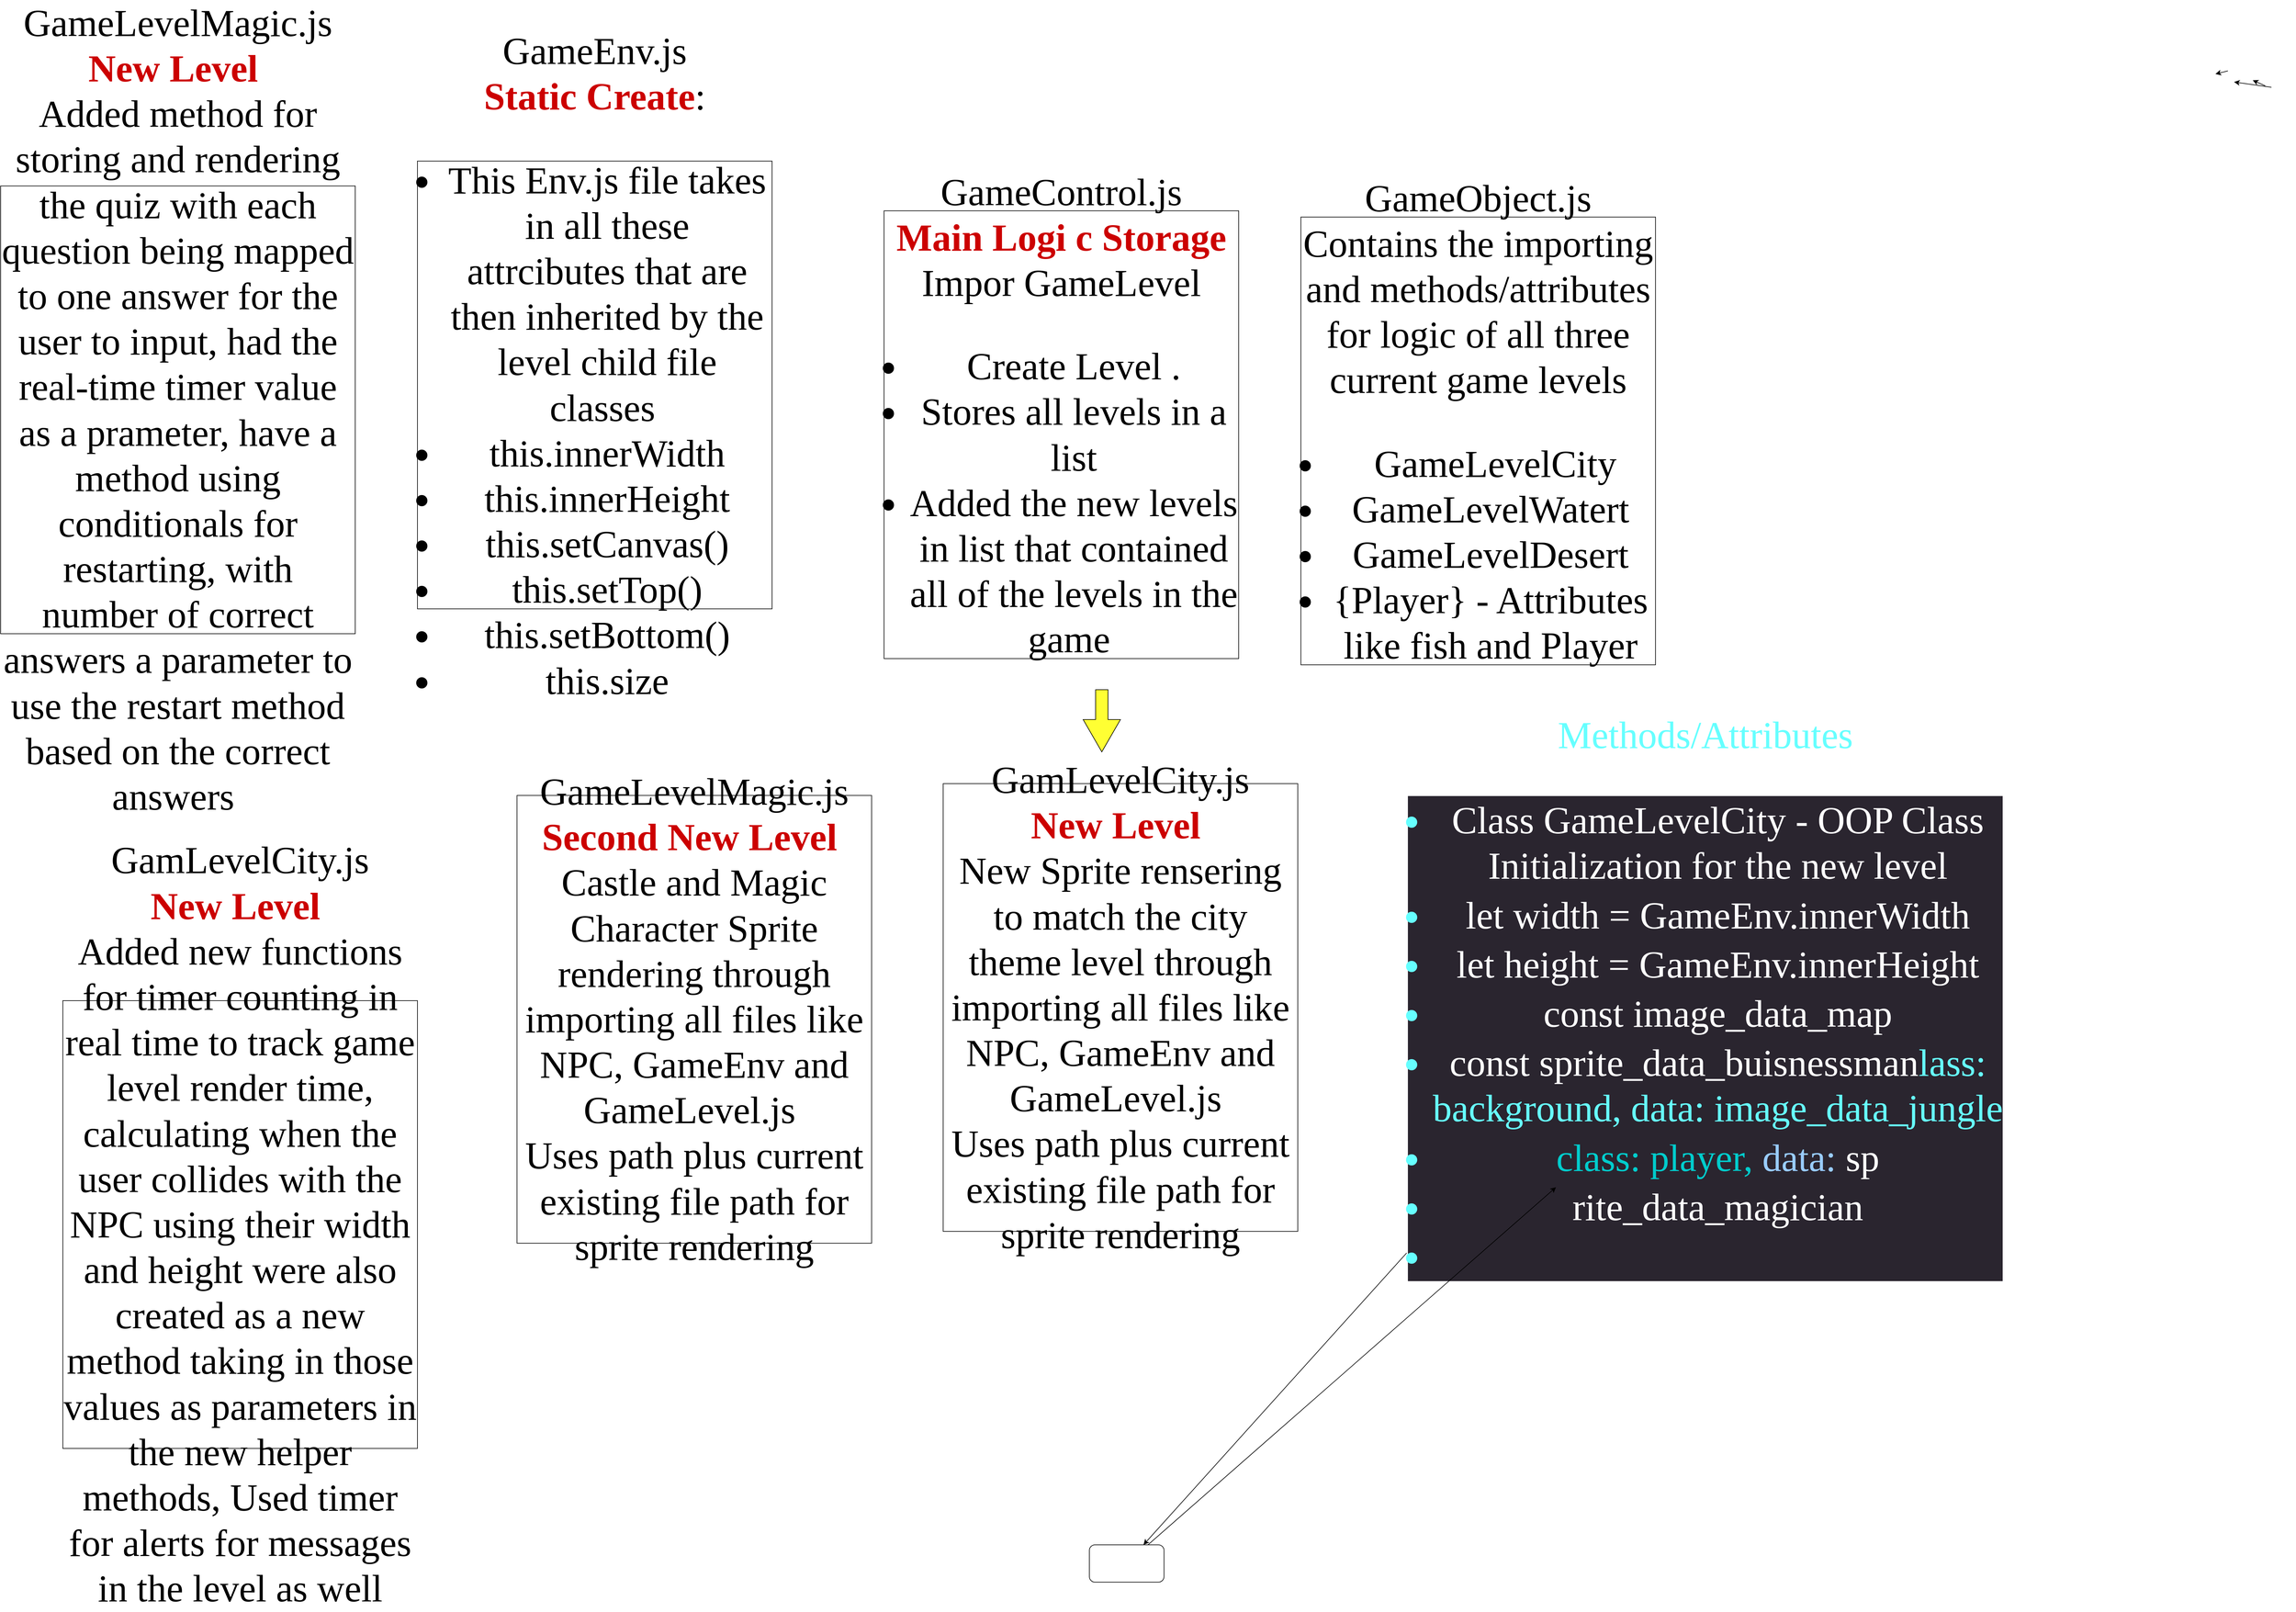 <mxfile>
    <diagram id="7XpcRW93-ww6eZDl0q3B" name="Page-1">
        <mxGraphModel dx="6607" dy="923" grid="1" gridSize="10" guides="1" tooltips="1" connect="1" arrows="1" fold="1" page="1" pageScale="1" pageWidth="850" pageHeight="1100" math="0" shadow="0">
            <root>
                <mxCell id="0"/>
                <mxCell id="1" parent="0"/>
                <mxCell id="3" value="GameEnv.js&lt;br&gt;&lt;b style=&quot;background-color: initial;&quot;&gt;&lt;font color=&quot;#cc0000&quot;&gt;Static Create&lt;/font&gt;&lt;/b&gt;&lt;span style=&quot;background-color: initial;&quot;&gt;:&lt;br&gt;&lt;/span&gt;&lt;ul&gt;&lt;li&gt;&lt;span style=&quot;background-color: initial;&quot;&gt;This Env.js file takes in all these attrcibutes that are then inherited by the level child file classes&amp;nbsp;&lt;/span&gt;&lt;/li&gt;&lt;li&gt;&lt;span style=&quot;background-color: initial;&quot;&gt;this.innerWidth&lt;/span&gt;&lt;/li&gt;&lt;li&gt;&lt;span style=&quot;background-color: initial;&quot;&gt;this.innerHeight&lt;/span&gt;&lt;/li&gt;&lt;li&gt;&lt;span style=&quot;background-color: initial;&quot;&gt;this.setCanvas()&lt;/span&gt;&lt;/li&gt;&lt;li&gt;&lt;span style=&quot;background-color: initial;&quot;&gt;this.setTop()&lt;/span&gt;&lt;/li&gt;&lt;li&gt;&lt;span style=&quot;background-color: initial;&quot;&gt;this.setBottom()&lt;/span&gt;&lt;/li&gt;&lt;li&gt;&lt;span style=&quot;background-color: initial;&quot;&gt;this.size&lt;/span&gt;&lt;/li&gt;&lt;/ul&gt;" style="rounded=0;whiteSpace=wrap;html=1;fontFamily=Times New Roman;fontSize=61;fillColor=none;" parent="1" vertex="1">
                    <mxGeometry x="-2690" y="430" width="570" height="720" as="geometry"/>
                </mxCell>
                <mxCell id="4" value="&lt;span style=&quot;background-color: initial;&quot;&gt;&lt;font style=&quot;&quot;&gt;GameControl.js&lt;br&gt;&lt;/font&gt;&lt;/span&gt;&lt;span style=&quot;background-color: initial;&quot;&gt;&lt;font color=&quot;#cc0000&quot;&gt;&lt;b&gt;Main Logi c Storage&lt;br&gt;&lt;/b&gt;&lt;/font&gt;&lt;/span&gt;&lt;span style=&quot;background-color: initial;&quot;&gt;Impor GameLevel&lt;/span&gt;&lt;span style=&quot;background-color: initial;&quot;&gt;&lt;font color=&quot;#cc0000&quot;&gt;&lt;b&gt;&lt;br&gt;&lt;/b&gt;&lt;/font&gt;&lt;/span&gt;&lt;ul&gt;&lt;li&gt;&lt;span style=&quot;background-color: initial;&quot;&gt;Create Level &lt;/span&gt;.&lt;/li&gt;&lt;li&gt;Stores all levels in a list&lt;/li&gt;&lt;li&gt;Added the new levels in list that contained all of the levels in the game&amp;nbsp;&lt;/li&gt;&lt;/ul&gt;" style="rounded=0;whiteSpace=wrap;html=1;fontFamily=Times New Roman;fontSize=61;fillColor=none;" parent="1" vertex="1">
                    <mxGeometry x="-1940" y="510" width="570" height="720" as="geometry"/>
                </mxCell>
                <mxCell id="5" value="GameObject.js&lt;br&gt;&lt;span style=&quot;background-color: initial;&quot;&gt;Contains the importing and methods/attributes for logic of all three current game levels&lt;br&gt;&lt;/span&gt;&lt;ul&gt;&lt;li&gt;&lt;span style=&quot;background-color: initial;&quot;&gt;&amp;nbsp;GameLevelCity&lt;/span&gt;&lt;/li&gt;&lt;li&gt;&lt;span style=&quot;background-color: initial;&quot;&gt;GameLevelWatert&lt;/span&gt;&lt;/li&gt;&lt;li&gt;GameLevelDesert&lt;/li&gt;&lt;li&gt;&lt;span style=&quot;background-color: initial;&quot;&gt;{Player} - Attributes like fish and Player&lt;/span&gt;&lt;/li&gt;&lt;/ul&gt;" style="rounded=0;whiteSpace=wrap;html=1;fontFamily=Times New Roman;fontSize=61;fillColor=none;" parent="1" vertex="1">
                    <mxGeometry x="-1270" y="520" width="570" height="720" as="geometry"/>
                </mxCell>
                <mxCell id="6" value="" style="shape=singleArrow;direction=south;whiteSpace=wrap;html=1;fillColor=#FFFF33;arrowWidth=0.333;arrowSize=0.52;" parent="1" vertex="1">
                    <mxGeometry x="-1620" y="1280" width="60" height="100" as="geometry"/>
                </mxCell>
                <mxCell id="7" value="GamLevelCity.js&lt;br&gt;&lt;span style=&quot;background-color: initial;&quot;&gt;&lt;font color=&quot;#cc0000&quot;&gt;&lt;b&gt;New Level&lt;/b&gt;&lt;/font&gt;&amp;nbsp;&lt;br&gt;&lt;/span&gt;New Sprite rensering to match the city theme level through importing all files like NPC, GameEnv and GameLevel.js&amp;nbsp;&lt;br&gt;Uses path plus current existing file path for sprite rendering" style="rounded=0;whiteSpace=wrap;html=1;fontFamily=Times New Roman;fontSize=61;fillColor=none;" parent="1" vertex="1">
                    <mxGeometry x="-1845" y="1431" width="570" height="720" as="geometry"/>
                </mxCell>
                <mxCell id="22" style="edgeStyle=none;html=1;exitX=1;exitY=0.25;exitDx=0;exitDy=0;" edge="1" parent="1" source="8">
                    <mxGeometry relative="1" as="geometry">
                        <mxPoint x="-760" y="1920" as="targetPoint"/>
                    </mxGeometry>
                </mxCell>
                <mxCell id="23" style="edgeStyle=none;html=1;exitX=1;exitY=0.5;exitDx=0;exitDy=0;" edge="1" parent="1" source="8">
                    <mxGeometry relative="1" as="geometry">
                        <mxPoint x="-640" y="2080" as="targetPoint"/>
                    </mxGeometry>
                </mxCell>
                <mxCell id="25" value="" style="edgeStyle=none;html=1;" edge="1" parent="1" source="8" target="24">
                    <mxGeometry relative="1" as="geometry"/>
                </mxCell>
                <mxCell id="8" value="&lt;div style=&quot;text-align: center;&quot;&gt;&lt;span style=&quot;background-color: initial; font-size: 61px;&quot;&gt;&lt;font face=&quot;Times New Roman&quot; color=&quot;#66ffff&quot;&gt;Methods/Attributes&lt;/font&gt;&lt;/span&gt;&lt;/div&gt;&lt;ul style=&quot;border-color: rgb(0, 0, 0); color: rgb(102, 255, 255); font-family: &amp;quot;Times New Roman&amp;quot;; font-size: 61px; font-style: normal; font-variant-ligatures: normal; font-variant-caps: normal; font-weight: 400; letter-spacing: normal; orphans: 2; text-align: center; text-indent: 0px; text-transform: none; widows: 2; word-spacing: 0px; -webkit-text-stroke-width: 0px; background-color: rgb(42, 37, 47); text-decoration-thickness: initial; text-decoration-style: initial; text-decoration-color: initial;&quot;&gt;&lt;li style=&quot;padding: 3px 0px; border-color: rgb(0, 0, 0);&quot;&gt;&lt;font style=&quot;border-color: rgb(0, 0, 0);&quot; color=&quot;#ffffff&quot;&gt;Class GameLevelCity - OOP Class Initialization for the new level&lt;/font&gt;&lt;/li&gt;&lt;li style=&quot;padding: 3px 0px; border-color: rgb(0, 0, 0);&quot;&gt;&lt;font style=&quot;border-color: rgb(0, 0, 0);&quot; color=&quot;#ffffff&quot;&gt;let width = GameEnv.innerWidth&lt;/font&gt;&lt;/li&gt;&lt;li style=&quot;padding: 3px 0px; border-color: rgb(0, 0, 0);&quot;&gt;&lt;font style=&quot;border-color: rgb(0, 0, 0);&quot; color=&quot;#ffffff&quot;&gt;let height = GameEnv.innerHeight&lt;/font&gt;&lt;/li&gt;&lt;li style=&quot;padding: 3px 0px; border-color: rgb(0, 0, 0);&quot;&gt;&lt;font style=&quot;border-color: rgb(0, 0, 0);&quot; color=&quot;#ffffff&quot;&gt;const image_data_map&lt;/font&gt;&lt;/li&gt;&lt;li style=&quot;padding: 3px 0px; border-color: rgb(0, 0, 0);&quot;&gt;&lt;font style=&quot;border-color: rgb(0, 0, 0);&quot; color=&quot;#ffffff&quot;&gt;const sprite_data_buisnessman&lt;/font&gt;&lt;font style=&quot;background-color: light-dark(rgb(42, 37, 47), rgb(206, 202, 210)); border-color: rgb(0, 0, 0);&quot;&gt;lass: background,&lt;/font&gt;&lt;span style=&quot;background-color: light-dark(rgb(42, 37, 47), rgb(206, 202, 210));&quot;&gt;&amp;nbsp;&lt;/span&gt;&lt;font style=&quot;background-color: light-dark(rgb(42, 37, 47), rgb(206, 202, 210)); border-color: rgb(0, 0, 0);&quot;&gt;data&lt;/font&gt;&lt;span style=&quot;background-color: light-dark(rgb(42, 37, 47), rgb(206, 202, 210));&quot;&gt;:&lt;/span&gt;&lt;span style=&quot;background-color: light-dark(rgb(42, 37, 47), rgb(206, 202, 210));&quot;&gt;&amp;nbsp;&lt;/span&gt;&lt;font style=&quot;background-color: light-dark(rgb(42, 37, 47), rgb(206, 202, 210)); border-color: rgb(0, 0, 0);&quot;&gt;image_data_jungle&lt;/font&gt;&lt;/li&gt;&lt;li style=&quot;padding: 3px 0px; border-color: rgb(0, 0, 0);&quot;&gt;&lt;font style=&quot;border-color: rgb(0, 0, 0);&quot; color=&quot;#00cccc&quot;&gt;class: player,&lt;span&gt;&amp;nbsp;&lt;/span&gt;&lt;/font&gt;&lt;font style=&quot;border-color: rgb(0, 0, 0);&quot; color=&quot;#99ccff&quot;&gt;data:&lt;span&gt;&amp;nbsp;&lt;/span&gt;&lt;/font&gt;&lt;font style=&quot;border-color: rgb(0, 0, 0);&quot; color=&quot;#ffffff&quot;&gt;sp&lt;/font&gt;&lt;/li&gt;&lt;li style=&quot;padding: 3px 0px; border-color: rgb(0, 0, 0);&quot;&gt;&lt;font style=&quot;border-color: rgb(0, 0, 0);&quot; color=&quot;#ffffff&quot;&gt;rite_data_magician&lt;/font&gt;&lt;/li&gt;&lt;li style=&quot;padding: 3px 0px; border-color: rgb(0, 0, 0);&quot;&gt;&amp;nbsp;&lt;font style=&quot;border-color: rgb(0, 0, 0); background-color: initial;&quot; color=&quot;#ffffff&quot;&gt;&amp;nbsp;&lt;/font&gt;&lt;/li&gt;&lt;/ul&gt;" style="text;whiteSpace=wrap;html=1;" parent="1" vertex="1">
                    <mxGeometry x="-1100" y="1310" width="560" height="1130" as="geometry"/>
                </mxCell>
                <mxCell id="13" style="edgeStyle=none;html=1;exitX=0.75;exitY=0.25;exitDx=0;exitDy=0;exitPerimeter=0;" parent="1" edge="1">
                    <mxGeometry relative="1" as="geometry">
                        <mxPoint x="200" y="290" as="targetPoint"/>
                        <mxPoint x="220" y="285" as="sourcePoint"/>
                    </mxGeometry>
                </mxCell>
                <mxCell id="14" style="edgeStyle=none;html=1;exitX=0;exitY=0;exitDx=40;exitDy=39;exitPerimeter=0;" parent="1" edge="1">
                    <mxGeometry relative="1" as="geometry">
                        <mxPoint x="260" y="300" as="targetPoint"/>
                        <mxPoint x="280" y="309.0" as="sourcePoint"/>
                    </mxGeometry>
                </mxCell>
                <mxCell id="17" value="" style="edgeStyle=none;html=1;" parent="1" edge="1">
                    <mxGeometry relative="1" as="geometry">
                        <mxPoint x="320" y="350" as="sourcePoint"/>
                        <mxPoint x="320" y="350" as="targetPoint"/>
                    </mxGeometry>
                </mxCell>
                <mxCell id="18" value="" style="edgeStyle=none;html=1;" parent="1" edge="1">
                    <mxGeometry relative="1" as="geometry">
                        <mxPoint x="290" y="311.429" as="sourcePoint"/>
                        <mxPoint x="230" y="302.857" as="targetPoint"/>
                    </mxGeometry>
                </mxCell>
                <mxCell id="19" value="&lt;span style=&quot;background-color: initial;&quot;&gt;&lt;font&gt;&lt;font color=&quot;#000000&quot;&gt;GameLevelMagic.js&lt;/font&gt;&lt;/font&gt;&lt;/span&gt;&lt;div&gt;&lt;span style=&quot;background-color: initial;&quot;&gt;&lt;font&gt;&lt;b style=&quot;color: light-dark(rgb(204, 0, 0), rgb(255, 163, 163));&quot;&gt;Second New Level&lt;/b&gt;&lt;/font&gt;&amp;nbsp;&lt;br&gt;&lt;/span&gt;Castle and Magic Character Sprite rendering through importing all files like NPC, GameEnv and GameLevel.js&amp;nbsp;&lt;br&gt;Uses path plus current existing file path for sprite rendering&lt;br&gt;&lt;/div&gt;" style="rounded=0;whiteSpace=wrap;html=1;fontFamily=Times New Roman;fontSize=61;fillColor=none;" parent="1" vertex="1">
                    <mxGeometry x="-2530" y="1450" width="570" height="720" as="geometry"/>
                </mxCell>
                <mxCell id="20" value="GamLevelCity.js&lt;br&gt;&lt;span style=&quot;background-color: initial;&quot;&gt;&lt;font color=&quot;#cc0000&quot;&gt;&lt;b&gt;New Level&lt;/b&gt;&lt;/font&gt;&amp;nbsp;&lt;br&gt;&lt;/span&gt;Added new functions for timer counting in real time to track game level render time, calculating when the user collides with the NPC using their width and height were also created as a new method taking in those values as parameters in the new helper methods, Used timer for alerts for messages in the level as well" style="rounded=0;whiteSpace=wrap;html=1;fontFamily=Times New Roman;fontSize=61;fillColor=none;" parent="1" vertex="1">
                    <mxGeometry x="-3260" y="1780" width="570" height="720" as="geometry"/>
                </mxCell>
                <mxCell id="21" value="&lt;span style=&quot;background-color: initial;&quot;&gt;&lt;font&gt;&lt;font color=&quot;#000000&quot;&gt;GameLevelMagic.js&lt;/font&gt;&lt;/font&gt;&lt;/span&gt;&lt;div&gt;&lt;span style=&quot;background-color: initial;&quot;&gt;&lt;font&gt;&lt;b style=&quot;color: light-dark(rgb(204, 0, 0), rgb(255, 163, 163));&quot;&gt;New Level&lt;/b&gt;&lt;/font&gt;&amp;nbsp;&lt;br&gt;&lt;/span&gt;Added method for storing and rendering the quiz with each question being mapped to one answer for the user to input, had the real-time timer value as a prameter, have a method using conditionals for restarting, with number of correct answers a parameter to use the restart method based on the correct answers&amp;nbsp;&lt;/div&gt;" style="rounded=0;whiteSpace=wrap;html=1;fontFamily=Times New Roman;fontSize=61;fillColor=none;" parent="1" vertex="1">
                    <mxGeometry x="-3360" y="470" width="570" height="720" as="geometry"/>
                </mxCell>
                <mxCell id="26" style="edgeStyle=none;html=1;" edge="1" parent="1" source="24">
                    <mxGeometry relative="1" as="geometry">
                        <mxPoint x="-860" y="2080" as="targetPoint"/>
                    </mxGeometry>
                </mxCell>
                <mxCell id="24" value="" style="rounded=1;whiteSpace=wrap;html=1;" vertex="1" parent="1">
                    <mxGeometry x="-1610" y="2655" width="120" height="60" as="geometry"/>
                </mxCell>
            </root>
        </mxGraphModel>
    </diagram>
</mxfile>